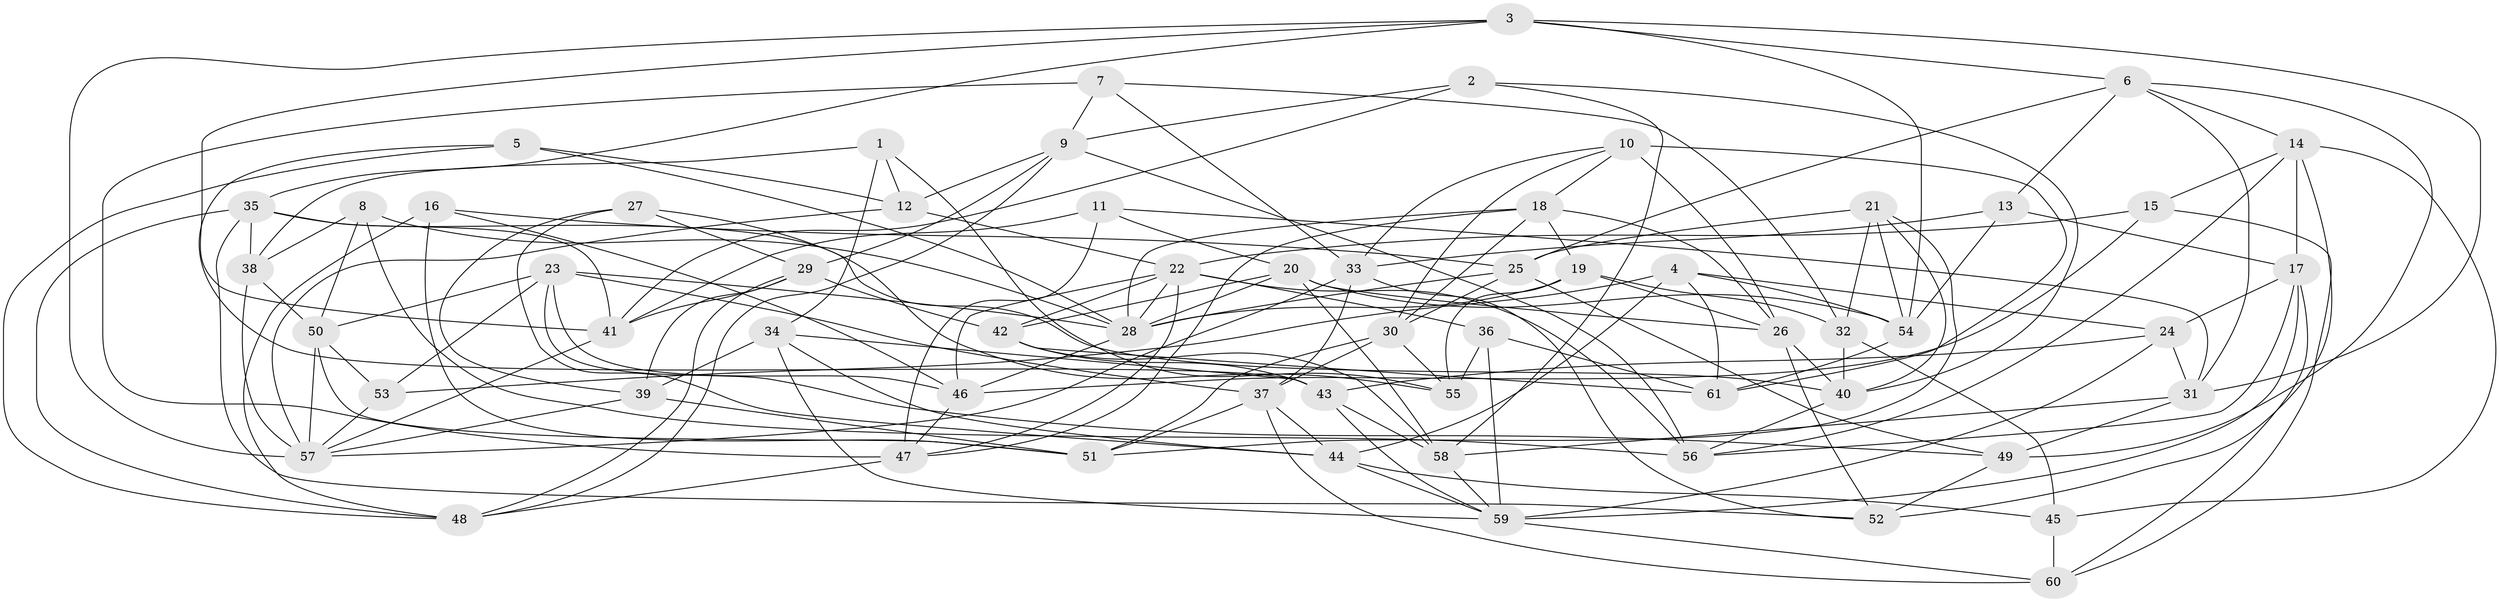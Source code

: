 // original degree distribution, {4: 1.0}
// Generated by graph-tools (version 1.1) at 2025/38/03/04/25 23:38:11]
// undirected, 61 vertices, 167 edges
graph export_dot {
  node [color=gray90,style=filled];
  1;
  2;
  3;
  4;
  5;
  6;
  7;
  8;
  9;
  10;
  11;
  12;
  13;
  14;
  15;
  16;
  17;
  18;
  19;
  20;
  21;
  22;
  23;
  24;
  25;
  26;
  27;
  28;
  29;
  30;
  31;
  32;
  33;
  34;
  35;
  36;
  37;
  38;
  39;
  40;
  41;
  42;
  43;
  44;
  45;
  46;
  47;
  48;
  49;
  50;
  51;
  52;
  53;
  54;
  55;
  56;
  57;
  58;
  59;
  60;
  61;
  1 -- 12 [weight=1.0];
  1 -- 34 [weight=1.0];
  1 -- 38 [weight=1.0];
  1 -- 55 [weight=1.0];
  2 -- 9 [weight=1.0];
  2 -- 40 [weight=1.0];
  2 -- 41 [weight=1.0];
  2 -- 58 [weight=1.0];
  3 -- 6 [weight=1.0];
  3 -- 31 [weight=1.0];
  3 -- 35 [weight=1.0];
  3 -- 41 [weight=1.0];
  3 -- 54 [weight=1.0];
  3 -- 57 [weight=1.0];
  4 -- 24 [weight=1.0];
  4 -- 44 [weight=1.0];
  4 -- 53 [weight=1.0];
  4 -- 54 [weight=2.0];
  4 -- 61 [weight=1.0];
  5 -- 12 [weight=1.0];
  5 -- 28 [weight=1.0];
  5 -- 43 [weight=1.0];
  5 -- 48 [weight=1.0];
  6 -- 13 [weight=1.0];
  6 -- 14 [weight=1.0];
  6 -- 25 [weight=1.0];
  6 -- 31 [weight=1.0];
  6 -- 49 [weight=1.0];
  7 -- 9 [weight=1.0];
  7 -- 32 [weight=1.0];
  7 -- 33 [weight=1.0];
  7 -- 47 [weight=1.0];
  8 -- 28 [weight=1.0];
  8 -- 38 [weight=1.0];
  8 -- 50 [weight=1.0];
  8 -- 56 [weight=1.0];
  9 -- 12 [weight=1.0];
  9 -- 29 [weight=1.0];
  9 -- 48 [weight=1.0];
  9 -- 56 [weight=1.0];
  10 -- 18 [weight=1.0];
  10 -- 26 [weight=1.0];
  10 -- 30 [weight=1.0];
  10 -- 33 [weight=1.0];
  10 -- 61 [weight=2.0];
  11 -- 20 [weight=1.0];
  11 -- 31 [weight=1.0];
  11 -- 41 [weight=1.0];
  11 -- 47 [weight=1.0];
  12 -- 22 [weight=1.0];
  12 -- 57 [weight=2.0];
  13 -- 17 [weight=1.0];
  13 -- 33 [weight=1.0];
  13 -- 54 [weight=1.0];
  14 -- 15 [weight=1.0];
  14 -- 17 [weight=1.0];
  14 -- 45 [weight=1.0];
  14 -- 52 [weight=1.0];
  14 -- 56 [weight=1.0];
  15 -- 22 [weight=1.0];
  15 -- 46 [weight=1.0];
  15 -- 60 [weight=1.0];
  16 -- 25 [weight=1.0];
  16 -- 46 [weight=1.0];
  16 -- 48 [weight=1.0];
  16 -- 51 [weight=1.0];
  17 -- 24 [weight=1.0];
  17 -- 56 [weight=1.0];
  17 -- 59 [weight=1.0];
  17 -- 60 [weight=1.0];
  18 -- 19 [weight=1.0];
  18 -- 26 [weight=1.0];
  18 -- 28 [weight=1.0];
  18 -- 30 [weight=1.0];
  18 -- 47 [weight=1.0];
  19 -- 26 [weight=1.0];
  19 -- 28 [weight=1.0];
  19 -- 32 [weight=1.0];
  19 -- 55 [weight=2.0];
  20 -- 26 [weight=1.0];
  20 -- 28 [weight=1.0];
  20 -- 42 [weight=1.0];
  20 -- 54 [weight=1.0];
  20 -- 58 [weight=1.0];
  21 -- 25 [weight=1.0];
  21 -- 32 [weight=1.0];
  21 -- 40 [weight=1.0];
  21 -- 51 [weight=1.0];
  21 -- 54 [weight=2.0];
  22 -- 28 [weight=2.0];
  22 -- 36 [weight=2.0];
  22 -- 42 [weight=1.0];
  22 -- 46 [weight=1.0];
  22 -- 47 [weight=1.0];
  22 -- 56 [weight=1.0];
  23 -- 28 [weight=1.0];
  23 -- 37 [weight=1.0];
  23 -- 46 [weight=1.0];
  23 -- 49 [weight=1.0];
  23 -- 50 [weight=1.0];
  23 -- 53 [weight=1.0];
  24 -- 31 [weight=1.0];
  24 -- 43 [weight=1.0];
  24 -- 59 [weight=2.0];
  25 -- 28 [weight=1.0];
  25 -- 30 [weight=1.0];
  25 -- 49 [weight=1.0];
  26 -- 40 [weight=1.0];
  26 -- 52 [weight=1.0];
  27 -- 29 [weight=1.0];
  27 -- 39 [weight=1.0];
  27 -- 44 [weight=1.0];
  27 -- 55 [weight=1.0];
  28 -- 46 [weight=1.0];
  29 -- 39 [weight=1.0];
  29 -- 41 [weight=1.0];
  29 -- 42 [weight=1.0];
  29 -- 48 [weight=1.0];
  30 -- 37 [weight=1.0];
  30 -- 51 [weight=1.0];
  30 -- 55 [weight=1.0];
  31 -- 49 [weight=1.0];
  31 -- 58 [weight=1.0];
  32 -- 40 [weight=1.0];
  32 -- 45 [weight=2.0];
  33 -- 37 [weight=1.0];
  33 -- 52 [weight=1.0];
  33 -- 57 [weight=1.0];
  34 -- 39 [weight=2.0];
  34 -- 43 [weight=1.0];
  34 -- 44 [weight=1.0];
  34 -- 59 [weight=1.0];
  35 -- 38 [weight=1.0];
  35 -- 40 [weight=1.0];
  35 -- 41 [weight=1.0];
  35 -- 48 [weight=1.0];
  35 -- 52 [weight=1.0];
  36 -- 55 [weight=1.0];
  36 -- 59 [weight=2.0];
  36 -- 61 [weight=1.0];
  37 -- 44 [weight=1.0];
  37 -- 51 [weight=1.0];
  37 -- 60 [weight=1.0];
  38 -- 50 [weight=1.0];
  38 -- 57 [weight=2.0];
  39 -- 51 [weight=1.0];
  39 -- 57 [weight=1.0];
  40 -- 56 [weight=1.0];
  41 -- 57 [weight=1.0];
  42 -- 43 [weight=1.0];
  42 -- 58 [weight=1.0];
  42 -- 61 [weight=1.0];
  43 -- 58 [weight=1.0];
  43 -- 59 [weight=1.0];
  44 -- 45 [weight=1.0];
  44 -- 59 [weight=1.0];
  45 -- 60 [weight=2.0];
  46 -- 47 [weight=1.0];
  47 -- 48 [weight=1.0];
  49 -- 52 [weight=2.0];
  50 -- 51 [weight=1.0];
  50 -- 53 [weight=1.0];
  50 -- 57 [weight=1.0];
  53 -- 57 [weight=1.0];
  54 -- 61 [weight=1.0];
  58 -- 59 [weight=1.0];
  59 -- 60 [weight=1.0];
}
